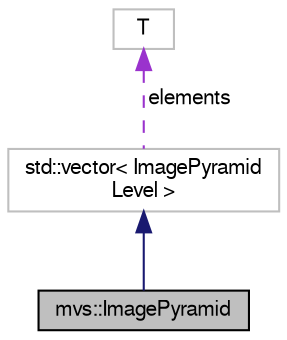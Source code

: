 digraph "mvs::ImagePyramid"
{
  edge [fontname="FreeSans",fontsize="10",labelfontname="FreeSans",labelfontsize="10"];
  node [fontname="FreeSans",fontsize="10",shape=record];
  Node0 [label="mvs::ImagePyramid",height=0.2,width=0.4,color="black", fillcolor="grey75", style="filled", fontcolor="black"];
  Node1 -> Node0 [dir="back",color="midnightblue",fontsize="10",style="solid",fontname="FreeSans"];
  Node1 [label="std::vector\< ImagePyramid\lLevel \>",height=0.2,width=0.4,color="grey75", fillcolor="white", style="filled",tooltip="STL class. "];
  Node2 -> Node1 [dir="back",color="darkorchid3",fontsize="10",style="dashed",label=" elements" ,fontname="FreeSans"];
  Node2 [label="T",height=0.2,width=0.4,color="grey75", fillcolor="white", style="filled"];
}
